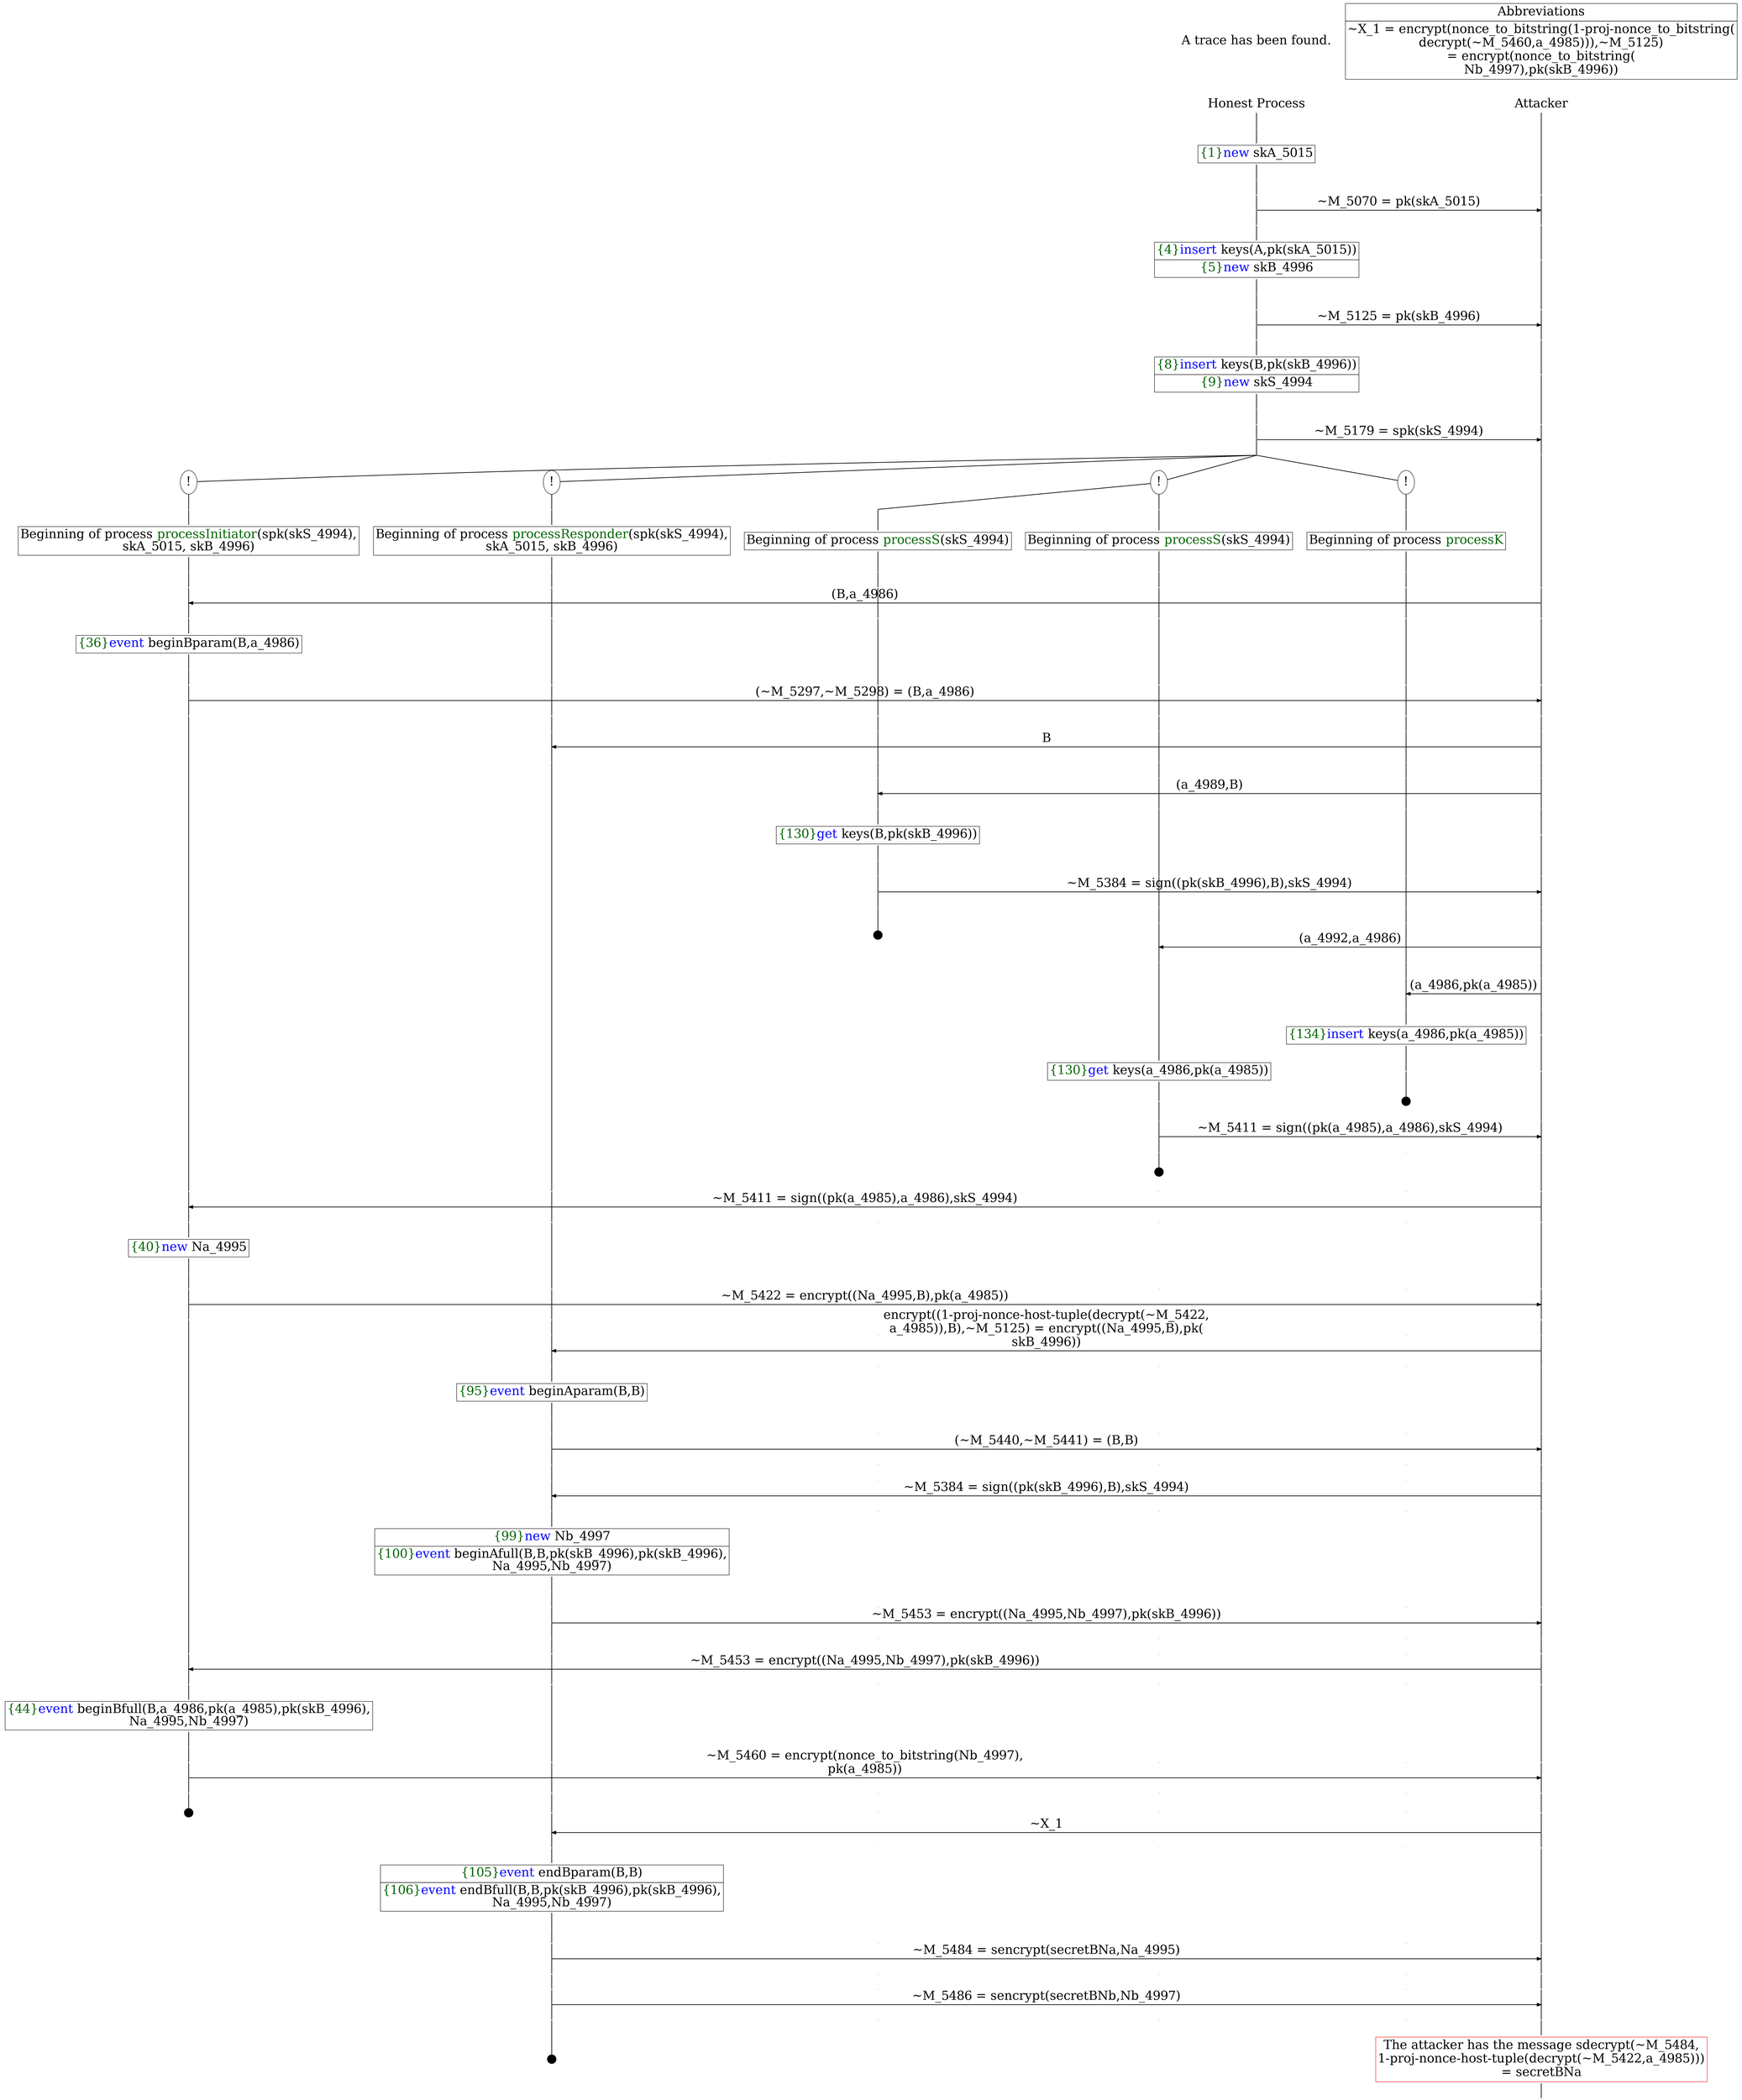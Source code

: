 digraph {
graph [ordering = out]
edge [arrowhead = none, penwidth = 1.6, fontsize = 30]
node [shape = point, width = 0, height = 0, fontsize = 30]
Trace [label = <A trace has been found.<br/>
>, shape = plaintext]
P0__0 [label = "Honest Process", shape = plaintext]
P__0 [label = "Attacker", shape = plaintext]
Trace -> P0__0 [label = "", style = invisible, weight = 100]{rank = same; P0__0 P__0}
P0__0 -> P0__1 [label = <>, weight = 100]
P0__1 -> P0__2 [label = <>, weight = 100]
P0__2 [shape = plaintext, label = <<TABLE BORDER="0" CELLBORDER="1" CELLSPACING="0" CELLPADDING="4"> <TR><TD><FONT COLOR="darkgreen">{1}</FONT><FONT COLOR="blue">new </FONT>skA_5015</TD></TR></TABLE>>]
P0__2 -> P0__3 [label = <>, weight = 100]
P0__3 -> P0__4 [label = <>, weight = 100]
P__0 -> P__1 [label = <>, weight = 100]
{rank = same; P__1 P0__4}
P0__4 -> P0__5 [label = <>, weight = 100]
P__1 -> P__2 [label = <>, weight = 100]
{rank = same; P__2 P0__5}
P0__5 -> P__2 [label = <~M_5070 = pk(skA_5015)>, arrowhead = normal]
P0__5 -> P0__6 [label = <>, weight = 100]
P__2 -> P__3 [label = <>, weight = 100]
{rank = same; P__3 P0__6}
P0__6 -> P0__7 [label = <>, weight = 100]
P0__7 [shape = plaintext, label = <<TABLE BORDER="0" CELLBORDER="1" CELLSPACING="0" CELLPADDING="4"> <TR><TD><FONT COLOR="darkgreen">{4}</FONT><FONT COLOR="blue">insert </FONT>keys(A,pk(skA_5015))</TD></TR><TR><TD><FONT COLOR="darkgreen">{5}</FONT><FONT COLOR="blue">new </FONT>skB_4996</TD></TR></TABLE>>]
P0__7 -> P0__8 [label = <>, weight = 100]
P__3 -> P__4 [label = <>, weight = 100]
{rank = same; P__4 P0__7}
P0__8 -> P0__9 [label = <>, weight = 100]
P__4 -> P__5 [label = <>, weight = 100]
{rank = same; P__5 P0__9}
P0__9 -> P0__10 [label = <>, weight = 100]
P__5 -> P__6 [label = <>, weight = 100]
{rank = same; P__6 P0__10}
P0__10 -> P__6 [label = <~M_5125 = pk(skB_4996)>, arrowhead = normal]
P0__10 -> P0__11 [label = <>, weight = 100]
P__6 -> P__7 [label = <>, weight = 100]
{rank = same; P__7 P0__11}
P0__11 -> P0__12 [label = <>, weight = 100]
P0__12 [shape = plaintext, label = <<TABLE BORDER="0" CELLBORDER="1" CELLSPACING="0" CELLPADDING="4"> <TR><TD><FONT COLOR="darkgreen">{8}</FONT><FONT COLOR="blue">insert </FONT>keys(B,pk(skB_4996))</TD></TR><TR><TD><FONT COLOR="darkgreen">{9}</FONT><FONT COLOR="blue">new </FONT>skS_4994</TD></TR></TABLE>>]
P0__12 -> P0__13 [label = <>, weight = 100]
P__7 -> P__8 [label = <>, weight = 100]
{rank = same; P__8 P0__12}
P0__13 -> P0__14 [label = <>, weight = 100]
P__8 -> P__9 [label = <>, weight = 100]
{rank = same; P__9 P0__14}
P0__14 -> P0__15 [label = <>, weight = 100]
P__9 -> P__10 [label = <>, weight = 100]
{rank = same; P__10 P0__15}
P0__15 -> P__10 [label = <~M_5179 = spk(skS_4994)>, arrowhead = normal]
P0__15 -> P0__16 [label = <>, weight = 100]
P__10 -> P__11 [label = <>, weight = 100]
{rank = same; P__11 P0__16}
/*RPar */
P0__16 -> P0_3__16 [label = <>]
P0__16 -> P0_2__16 [label = <>]
P0__16 -> P0_1__16 [label = <>]
P0__16 -> P0_0__16 [label = <>]
P0__16 [label = "", fixedsize = false, width = 0, height = 0, shape = none]
{rank = same; P0_0__16 P0_1__16 P0_2__16 P0_3__16}
P0_0__16 [label = "!", shape = ellipse]
P0_0_0__16 [label = "", fixedsize = false, width = 0, height = 0, shape = none]
P0_0__16 -> P0_0_0__16 [label = <>, weight = 100]
P0_0_0__16 -> P0_0_0__17 [label = <>, weight = 100]
P0_0_0__17 [shape = plaintext, label = <<TABLE BORDER="0" CELLBORDER="1" CELLSPACING="0" CELLPADDING="4"> <TR><TD>Beginning of process <FONT COLOR="darkgreen">processK</FONT></TD></TR></TABLE>>]
P0_0_0__17 -> P0_0_0__18 [label = <>, weight = 100]
P0_1__16 [label = "!", shape = ellipse]
{rank = same; P0_1_1__16 P0_1_0__16}
P0_1_1__16 [label = "", fixedsize = false, width = 0, height = 0, shape = none]
P0_1__16 -> P0_1_1__16 [label = <>]
P0_1_0__16 [label = "", fixedsize = false, width = 0, height = 0, shape = none]
P0_1__16 -> P0_1_0__16 [label = <>]
P0_1_0__16 -> P0_1_0__17 [label = <>, weight = 100]
P0_1_0__17 [shape = plaintext, label = <<TABLE BORDER="0" CELLBORDER="1" CELLSPACING="0" CELLPADDING="4"> <TR><TD>Beginning of process <FONT COLOR="darkgreen">processS</FONT>(skS_4994)</TD></TR></TABLE>>]
P0_1_0__17 -> P0_1_0__18 [label = <>, weight = 100]
P0_1_1__16 -> P0_1_1__17 [label = <>, weight = 100]
P0_1_1__17 [shape = plaintext, label = <<TABLE BORDER="0" CELLBORDER="1" CELLSPACING="0" CELLPADDING="4"> <TR><TD>Beginning of process <FONT COLOR="darkgreen">processS</FONT>(skS_4994)</TD></TR></TABLE>>]
P0_1_1__17 -> P0_1_1__18 [label = <>, weight = 100]
P0_2__16 [label = "!", shape = ellipse]
P0_2_0__16 [label = "", fixedsize = false, width = 0, height = 0, shape = none]
P0_2__16 -> P0_2_0__16 [label = <>, weight = 100]
P0_2_0__16 -> P0_2_0__17 [label = <>, weight = 100]
P0_2_0__17 [shape = plaintext, label = <<TABLE BORDER="0" CELLBORDER="1" CELLSPACING="0" CELLPADDING="4"> <TR><TD>Beginning of process <FONT COLOR="darkgreen">processResponder</FONT>(spk(skS_4994),<br/>
skA_5015, skB_4996)</TD></TR></TABLE>>]
P0_2_0__17 -> P0_2_0__18 [label = <>, weight = 100]
P0_3__16 [label = "!", shape = ellipse]
P0_3_0__16 [label = "", fixedsize = false, width = 0, height = 0, shape = none]
P0_3__16 -> P0_3_0__16 [label = <>, weight = 100]
P0_3_0__16 -> P0_3_0__17 [label = <>, weight = 100]
P0_3_0__17 [shape = plaintext, label = <<TABLE BORDER="0" CELLBORDER="1" CELLSPACING="0" CELLPADDING="4"> <TR><TD>Beginning of process <FONT COLOR="darkgreen">processInitiator</FONT>(spk(skS_4994),<br/>
skA_5015, skB_4996)</TD></TR></TABLE>>]
P0_3_0__17 -> P0_3_0__18 [label = <>, weight = 100]
P0_3_0__18 -> P0_3_0__19 [label = <>, weight = 100]
P0_2_0__18 -> P0_2_0__19 [label = <>, weight = 100]
P0_1_1__18 -> P0_1_1__19 [label = <>, weight = 100]
P0_1_0__18 -> P0_1_0__19 [label = <>, weight = 100]
P0_0_0__18 -> P0_0_0__19 [label = <>, weight = 100]
P__11 -> P__12 [label = <>, weight = 100]
{rank = same; P__12 P0_0_0__19 P0_1_0__19 P0_1_1__19 P0_2_0__19 P0_3_0__19}
P0_3_0__19 -> P0_3_0__20 [label = <>, weight = 100]
P__12 -> P__13 [label = <>, weight = 100]
{rank = same; P__13 P0_3_0__20}
P0_3_0__20 -> P__13 [label = <(B,a_4986)>, dir = back, arrowhead = normal]
P0_3_0__20 -> P0_3_0__21 [label = <>, weight = 100]
P0_2_0__19 -> P0_2_0__20 [label = <>, weight = 100]
P0_1_1__19 -> P0_1_1__20 [label = <>, weight = 100]
P0_1_0__19 -> P0_1_0__20 [label = <>, weight = 100]
P0_0_0__19 -> P0_0_0__20 [label = <>, weight = 100]
P__13 -> P__14 [label = <>, weight = 100]
{rank = same; P__14 P0_0_0__20 P0_1_0__20 P0_1_1__20 P0_2_0__20 P0_3_0__21}
P0_3_0__21 -> P0_3_0__22 [label = <>, weight = 100]
P0_3_0__22 [shape = plaintext, label = <<TABLE BORDER="0" CELLBORDER="1" CELLSPACING="0" CELLPADDING="4"> <TR><TD><FONT COLOR="darkgreen">{36}</FONT><FONT COLOR="blue">event</FONT> beginBparam(B,a_4986)</TD></TR></TABLE>>]
P0_3_0__22 -> P0_3_0__23 [label = <>, weight = 100]
P0_3_0__23 -> P0_3_0__24 [label = <>, weight = 100]
P0_2_0__20 -> P0_2_0__21 [label = <>, weight = 100]
P0_1_1__20 -> P0_1_1__21 [label = <>, weight = 100]
P0_1_0__20 -> P0_1_0__21 [label = <>, weight = 100]
P0_0_0__20 -> P0_0_0__21 [label = <>, weight = 100]
P__14 -> P__15 [label = <>, weight = 100]
{rank = same; P__15 P0_0_0__21 P0_1_0__21 P0_1_1__21 P0_2_0__21 P0_3_0__24}
P0_3_0__24 -> P0_3_0__25 [label = <>, weight = 100]
P__15 -> P__16 [label = <>, weight = 100]
{rank = same; P__16 P0_3_0__25}
P0_3_0__25 -> P__16 [label = <(~M_5297,~M_5298) = (B,a_4986)>, arrowhead = normal]
P0_3_0__25 -> P0_3_0__26 [label = <>, weight = 100]
P0_2_0__21 -> P0_2_0__22 [label = <>, weight = 100]
P0_1_1__21 -> P0_1_1__22 [label = <>, weight = 100]
P0_1_0__21 -> P0_1_0__22 [label = <>, weight = 100]
P0_0_0__21 -> P0_0_0__22 [label = <>, weight = 100]
P__16 -> P__17 [label = <>, weight = 100]
{rank = same; P__17 P0_0_0__22 P0_1_0__22 P0_1_1__22 P0_2_0__22 P0_3_0__26}
P0_2_0__22 -> P0_2_0__23 [label = <>, weight = 100]
P0_1_1__22 -> P0_1_1__23 [label = <>, weight = 100]
P0_1_0__22 -> P0_1_0__23 [label = <>, weight = 100]
P0_0_0__22 -> P0_0_0__23 [label = <>, weight = 100]
P__17 -> P__18 [label = <>, weight = 100]
{rank = same; P__18 P0_0_0__23 P0_1_0__23 P0_1_1__23 P0_2_0__23}
P0_2_0__23 -> P0_2_0__24 [label = <>, weight = 100]
P__18 -> P__19 [label = <>, weight = 100]
{rank = same; P__19 P0_2_0__24}
P0_2_0__24 -> P__19 [label = <B>, dir = back, arrowhead = normal]
P0_2_0__24 -> P0_2_0__25 [label = <>, weight = 100]
P0_1_1__23 -> P0_1_1__24 [label = <>, weight = 100]
P0_1_0__23 -> P0_1_0__24 [label = <>, weight = 100]
P0_0_0__23 -> P0_0_0__24 [label = <>, weight = 100]
P__19 -> P__20 [label = <>, weight = 100]
{rank = same; P__20 P0_0_0__24 P0_1_0__24 P0_1_1__24 P0_2_0__25}
P0_1_1__24 -> P0_1_1__25 [label = <>, weight = 100]
P0_1_0__24 -> P0_1_0__25 [label = <>, weight = 100]
P0_0_0__24 -> P0_0_0__25 [label = <>, weight = 100]
P__20 -> P__21 [label = <>, weight = 100]
{rank = same; P__21 P0_0_0__25 P0_1_0__25 P0_1_1__25}
P0_1_1__25 -> P0_1_1__26 [label = <>, weight = 100]
P__21 -> P__22 [label = <>, weight = 100]
{rank = same; P__22 P0_1_1__26}
P0_1_1__26 -> P__22 [label = <(a_4989,B)>, dir = back, arrowhead = normal]
P0_1_1__26 -> P0_1_1__27 [label = <>, weight = 100]
P0_1_0__25 -> P0_1_0__26 [label = <>, weight = 100]
P0_0_0__25 -> P0_0_0__26 [label = <>, weight = 100]
P__22 -> P__23 [label = <>, weight = 100]
{rank = same; P__23 P0_0_0__26 P0_1_0__26 P0_1_1__27}
P0_1_1__27 -> P0_1_1__28 [label = <>, weight = 100]
P0_1_1__28 [shape = plaintext, label = <<TABLE BORDER="0" CELLBORDER="1" CELLSPACING="0" CELLPADDING="4"> <TR><TD><FONT COLOR="darkgreen">{130}</FONT><FONT COLOR="blue">get </FONT>keys(B,pk(skB_4996))</TD></TR></TABLE>>]
P0_1_1__28 -> P0_1_1__29 [label = <>, weight = 100]
P__23 -> P__24 [label = <>, weight = 100]
{rank = same; P__24 P0_1_1__28}
P0_1_1__29 -> P0_1_1__30 [label = <>, weight = 100]
P0_1_0__26 -> P0_1_0__27 [label = <>, weight = 100]
P0_0_0__26 -> P0_0_0__27 [label = <>, weight = 100]
P__24 -> P__25 [label = <>, weight = 100]
{rank = same; P__25 P0_0_0__27 P0_1_0__27 P0_1_1__30}
P0_1_1__30 -> P0_1_1__31 [label = <>, weight = 100]
P__25 -> P__26 [label = <>, weight = 100]
{rank = same; P__26 P0_1_1__31}
P0_1_1__31 -> P__26 [label = <~M_5384 = sign((pk(skB_4996),B),skS_4994)>, arrowhead = normal]
P0_1_1__31 -> P0_1_1__32 [label = <>, weight = 100]
P0_1_0__27 -> P0_1_0__28 [label = <>, weight = 100]
P0_0_0__27 -> P0_0_0__28 [label = <>, weight = 100]
P__26 -> P__27 [label = <>, weight = 100]
{rank = same; P__27 P0_0_0__28 P0_1_0__28 P0_1_1__32}
P0_1_1__33 [label = "", width = 0.3, height = 0.3]
P0_1_1__32 -> P0_1_1__33 [label = <>, weight = 100]
P0_1_0__28 -> P0_1_0__29 [label = <>, weight = 100]
P0_0_0__28 -> P0_0_0__29 [label = <>, weight = 100]
P__27 -> P__28 [label = <>, weight = 100]
{rank = same; P__28 P0_0_0__29 P0_1_0__29}
P0_1_0__29 -> P0_1_0__30 [label = <>, weight = 100]
P__28 -> P__29 [label = <>, weight = 100]
{rank = same; P__29 P0_1_0__30}
P0_1_0__30 -> P__29 [label = <(a_4992,a_4986)>, dir = back, arrowhead = normal]
P0_1_0__30 -> P0_1_0__31 [label = <>, weight = 100]
P0_0_0__29 -> P0_0_0__30 [label = <>, weight = 100]
P__29 -> P__30 [label = <>, weight = 100]
{rank = same; P__30 P0_0_0__30 P0_1_0__31}
P0_0_0__30 -> P0_0_0__31 [label = <>, weight = 100]
P__30 -> P__31 [label = <>, weight = 100]
{rank = same; P__31 P0_0_0__31}
P0_0_0__31 -> P0_0_0__32 [label = <>, weight = 100]
P__31 -> P__32 [label = <>, weight = 100]
{rank = same; P__32 P0_0_0__32}
P0_0_0__32 -> P__32 [label = <(a_4986,pk(a_4985))>, dir = back, arrowhead = normal]
P0_0_0__32 -> P0_0_0__33 [label = <>, weight = 100]
P__32 -> P__33 [label = <>, weight = 100]
{rank = same; P__33 P0_0_0__33}
P0_0_0__33 -> P0_0_0__34 [label = <>, weight = 100]
P0_0_0__34 [shape = plaintext, label = <<TABLE BORDER="0" CELLBORDER="1" CELLSPACING="0" CELLPADDING="4"> <TR><TD><FONT COLOR="darkgreen">{134}</FONT><FONT COLOR="blue">insert </FONT>keys(a_4986,pk(a_4985))</TD></TR></TABLE>>]
P0_0_0__34 -> P0_0_0__35 [label = <>, weight = 100]
P__33 -> P__34 [label = <>, weight = 100]
{rank = same; P__34 P0_0_0__34}
P0_0_0__36 [label = "", width = 0.3, height = 0.3]
P0_0_0__35 -> P0_0_0__36 [label = <>, weight = 100]
P0_1_0__31 -> P0_1_0__32 [label = <>, weight = 100]
P0_1_0__32 [shape = plaintext, label = <<TABLE BORDER="0" CELLBORDER="1" CELLSPACING="0" CELLPADDING="4"> <TR><TD><FONT COLOR="darkgreen">{130}</FONT><FONT COLOR="blue">get </FONT>keys(a_4986,pk(a_4985))</TD></TR></TABLE>>]
P0_1_0__32 -> P0_1_0__33 [label = <>, weight = 100]
P__34 -> P__35 [label = <>, weight = 100]
{rank = same; P__35 P0_1_0__32}
P0_1_0__33 -> P0_1_0__34 [label = <>, weight = 100]
P0_0_0__37 [label = "", style = invisible]
P0_0_0__36 -> P0_0_0__37 [label = <>, weight = 100, style = invisible]
P__35 -> P__36 [label = <>, weight = 100]
{rank = same; P__36 P0_0_0__37 P0_1_0__34}
P0_1_0__34 -> P0_1_0__35 [label = <>, weight = 100]
P__36 -> P__37 [label = <>, weight = 100]
{rank = same; P__37 P0_1_0__35}
P0_1_0__35 -> P__37 [label = <~M_5411 = sign((pk(a_4985),a_4986),skS_4994)>, arrowhead = normal]
P0_1_0__35 -> P0_1_0__36 [label = <>, weight = 100]
P0_0_0__38 [label = "", style = invisible]
P0_0_0__37 -> P0_0_0__38 [label = <>, weight = 100, style = invisible]
P__37 -> P__38 [label = <>, weight = 100]
{rank = same; P__38 P0_0_0__38 P0_1_0__36}
P0_1_0__37 [label = "", width = 0.3, height = 0.3]
P0_1_0__36 -> P0_1_0__37 [label = <>, weight = 100]
P0_3_0__26 -> P0_3_0__27 [label = <>, weight = 100]
P0_2_0__25 -> P0_2_0__26 [label = <>, weight = 100]
P0_1_1__34 [label = "", style = invisible]
P0_1_1__33 -> P0_1_1__34 [label = <>, weight = 100, style = invisible]
P0_1_0__38 [label = "", style = invisible]
P0_1_0__37 -> P0_1_0__38 [label = <>, weight = 100, style = invisible]
P0_0_0__39 [label = "", style = invisible]
P0_0_0__38 -> P0_0_0__39 [label = <>, weight = 100, style = invisible]
P__38 -> P__39 [label = <>, weight = 100]
{rank = same; P__39 P0_0_0__39 P0_1_0__38 P0_1_1__34 P0_2_0__26 P0_3_0__27}
P0_3_0__27 -> P0_3_0__28 [label = <>, weight = 100]
P__39 -> P__40 [label = <>, weight = 100]
{rank = same; P__40 P0_3_0__28}
P0_3_0__28 -> P__40 [label = <~M_5411 = sign((pk(a_4985),a_4986),skS_4994)>, dir = back, arrowhead = normal]
P0_3_0__28 -> P0_3_0__29 [label = <>, weight = 100]
P0_2_0__26 -> P0_2_0__27 [label = <>, weight = 100]
P0_1_1__35 [label = "", style = invisible]
P0_1_1__34 -> P0_1_1__35 [label = <>, weight = 100, style = invisible]
P0_1_0__39 [label = "", style = invisible]
P0_1_0__38 -> P0_1_0__39 [label = <>, weight = 100, style = invisible]
P0_0_0__40 [label = "", style = invisible]
P0_0_0__39 -> P0_0_0__40 [label = <>, weight = 100, style = invisible]
P__40 -> P__41 [label = <>, weight = 100]
{rank = same; P__41 P0_0_0__40 P0_1_0__39 P0_1_1__35 P0_2_0__27 P0_3_0__29}
P0_3_0__29 -> P0_3_0__30 [label = <>, weight = 100]
P0_3_0__30 [shape = plaintext, label = <<TABLE BORDER="0" CELLBORDER="1" CELLSPACING="0" CELLPADDING="4"> <TR><TD><FONT COLOR="darkgreen">{40}</FONT><FONT COLOR="blue">new </FONT>Na_4995</TD></TR></TABLE>>]
P0_3_0__30 -> P0_3_0__31 [label = <>, weight = 100]
P0_3_0__31 -> P0_3_0__32 [label = <>, weight = 100]
P0_2_0__27 -> P0_2_0__28 [label = <>, weight = 100]
P0_1_1__36 [label = "", style = invisible]
P0_1_1__35 -> P0_1_1__36 [label = <>, weight = 100, style = invisible]
P0_1_0__40 [label = "", style = invisible]
P0_1_0__39 -> P0_1_0__40 [label = <>, weight = 100, style = invisible]
P0_0_0__41 [label = "", style = invisible]
P0_0_0__40 -> P0_0_0__41 [label = <>, weight = 100, style = invisible]
P__41 -> P__42 [label = <>, weight = 100]
{rank = same; P__42 P0_0_0__41 P0_1_0__40 P0_1_1__36 P0_2_0__28 P0_3_0__32}
P0_3_0__32 -> P0_3_0__33 [label = <>, weight = 100]
P__42 -> P__43 [label = <>, weight = 100]
{rank = same; P__43 P0_3_0__33}
P0_3_0__33 -> P__43 [label = <~M_5422 = encrypt((Na_4995,B),pk(a_4985))>, arrowhead = normal]
P0_3_0__33 -> P0_3_0__34 [label = <>, weight = 100]
P0_2_0__28 -> P0_2_0__29 [label = <>, weight = 100]
P0_1_1__37 [label = "", style = invisible]
P0_1_1__36 -> P0_1_1__37 [label = <>, weight = 100, style = invisible]
P0_1_0__41 [label = "", style = invisible]
P0_1_0__40 -> P0_1_0__41 [label = <>, weight = 100, style = invisible]
P0_0_0__42 [label = "", style = invisible]
P0_0_0__41 -> P0_0_0__42 [label = <>, weight = 100, style = invisible]
P__43 -> P__44 [label = <>, weight = 100]
{rank = same; P__44 P0_0_0__42 P0_1_0__41 P0_1_1__37 P0_2_0__29 P0_3_0__34}
P0_2_0__29 -> P0_2_0__30 [label = <>, weight = 100]
P0_1_1__38 [label = "", style = invisible]
P0_1_1__37 -> P0_1_1__38 [label = <>, weight = 100, style = invisible]
P0_1_0__42 [label = "", style = invisible]
P0_1_0__41 -> P0_1_0__42 [label = <>, weight = 100, style = invisible]
P0_0_0__43 [label = "", style = invisible]
P0_0_0__42 -> P0_0_0__43 [label = <>, weight = 100, style = invisible]
P__44 -> P__45 [label = <>, weight = 100]
{rank = same; P__45 P0_0_0__43 P0_1_0__42 P0_1_1__38 P0_2_0__30}
P0_2_0__30 -> P0_2_0__31 [label = <>, weight = 100]
P__45 -> P__46 [label = <>, weight = 100]
{rank = same; P__46 P0_2_0__31}
P0_2_0__31 -> P__46 [label = <encrypt((1-proj-nonce-host-tuple(decrypt(~M_5422,<br/>
a_4985)),B),~M_5125) = encrypt((Na_4995,B),pk(<br/>
skB_4996))>, dir = back, arrowhead = normal]
P0_2_0__31 -> P0_2_0__32 [label = <>, weight = 100]
P0_1_1__39 [label = "", style = invisible]
P0_1_1__38 -> P0_1_1__39 [label = <>, weight = 100, style = invisible]
P0_1_0__43 [label = "", style = invisible]
P0_1_0__42 -> P0_1_0__43 [label = <>, weight = 100, style = invisible]
P0_0_0__44 [label = "", style = invisible]
P0_0_0__43 -> P0_0_0__44 [label = <>, weight = 100, style = invisible]
P__46 -> P__47 [label = <>, weight = 100]
{rank = same; P__47 P0_0_0__44 P0_1_0__43 P0_1_1__39 P0_2_0__32}
P0_2_0__32 -> P0_2_0__33 [label = <>, weight = 100]
P0_2_0__33 [shape = plaintext, label = <<TABLE BORDER="0" CELLBORDER="1" CELLSPACING="0" CELLPADDING="4"> <TR><TD><FONT COLOR="darkgreen">{95}</FONT><FONT COLOR="blue">event</FONT> beginAparam(B,B)</TD></TR></TABLE>>]
P0_2_0__33 -> P0_2_0__34 [label = <>, weight = 100]
P0_2_0__34 -> P0_2_0__35 [label = <>, weight = 100]
P0_1_1__40 [label = "", style = invisible]
P0_1_1__39 -> P0_1_1__40 [label = <>, weight = 100, style = invisible]
P0_1_0__44 [label = "", style = invisible]
P0_1_0__43 -> P0_1_0__44 [label = <>, weight = 100, style = invisible]
P0_0_0__45 [label = "", style = invisible]
P0_0_0__44 -> P0_0_0__45 [label = <>, weight = 100, style = invisible]
P__47 -> P__48 [label = <>, weight = 100]
{rank = same; P__48 P0_0_0__45 P0_1_0__44 P0_1_1__40 P0_2_0__35}
P0_2_0__35 -> P0_2_0__36 [label = <>, weight = 100]
P__48 -> P__49 [label = <>, weight = 100]
{rank = same; P__49 P0_2_0__36}
P0_2_0__36 -> P__49 [label = <(~M_5440,~M_5441) = (B,B)>, arrowhead = normal]
P0_2_0__36 -> P0_2_0__37 [label = <>, weight = 100]
P0_1_1__41 [label = "", style = invisible]
P0_1_1__40 -> P0_1_1__41 [label = <>, weight = 100, style = invisible]
P0_1_0__45 [label = "", style = invisible]
P0_1_0__44 -> P0_1_0__45 [label = <>, weight = 100, style = invisible]
P0_0_0__46 [label = "", style = invisible]
P0_0_0__45 -> P0_0_0__46 [label = <>, weight = 100, style = invisible]
P__49 -> P__50 [label = <>, weight = 100]
{rank = same; P__50 P0_0_0__46 P0_1_0__45 P0_1_1__41 P0_2_0__37}
P0_2_0__37 -> P0_2_0__38 [label = <>, weight = 100]
P0_1_1__42 [label = "", style = invisible]
P0_1_1__41 -> P0_1_1__42 [label = <>, weight = 100, style = invisible]
P0_1_0__46 [label = "", style = invisible]
P0_1_0__45 -> P0_1_0__46 [label = <>, weight = 100, style = invisible]
P0_0_0__47 [label = "", style = invisible]
P0_0_0__46 -> P0_0_0__47 [label = <>, weight = 100, style = invisible]
P__50 -> P__51 [label = <>, weight = 100]
{rank = same; P__51 P0_0_0__47 P0_1_0__46 P0_1_1__42 P0_2_0__38}
P0_2_0__38 -> P0_2_0__39 [label = <>, weight = 100]
P__51 -> P__52 [label = <>, weight = 100]
{rank = same; P__52 P0_2_0__39}
P0_2_0__39 -> P__52 [label = <~M_5384 = sign((pk(skB_4996),B),skS_4994)>, dir = back, arrowhead = normal]
P0_2_0__39 -> P0_2_0__40 [label = <>, weight = 100]
P0_1_1__43 [label = "", style = invisible]
P0_1_1__42 -> P0_1_1__43 [label = <>, weight = 100, style = invisible]
P0_1_0__47 [label = "", style = invisible]
P0_1_0__46 -> P0_1_0__47 [label = <>, weight = 100, style = invisible]
P0_0_0__48 [label = "", style = invisible]
P0_0_0__47 -> P0_0_0__48 [label = <>, weight = 100, style = invisible]
P__52 -> P__53 [label = <>, weight = 100]
{rank = same; P__53 P0_0_0__48 P0_1_0__47 P0_1_1__43 P0_2_0__40}
P0_2_0__40 -> P0_2_0__41 [label = <>, weight = 100]
P0_2_0__41 [shape = plaintext, label = <<TABLE BORDER="0" CELLBORDER="1" CELLSPACING="0" CELLPADDING="4"> <TR><TD><FONT COLOR="darkgreen">{99}</FONT><FONT COLOR="blue">new </FONT>Nb_4997</TD></TR><TR><TD><FONT COLOR="darkgreen">{100}</FONT><FONT COLOR="blue">event</FONT> beginAfull(B,B,pk(skB_4996),pk(skB_4996),<br/>
Na_4995,Nb_4997)</TD></TR></TABLE>>]
P0_2_0__41 -> P0_2_0__42 [label = <>, weight = 100]
P0_2_0__42 -> P0_2_0__43 [label = <>, weight = 100]
P0_1_1__44 [label = "", style = invisible]
P0_1_1__43 -> P0_1_1__44 [label = <>, weight = 100, style = invisible]
P0_1_0__48 [label = "", style = invisible]
P0_1_0__47 -> P0_1_0__48 [label = <>, weight = 100, style = invisible]
P0_0_0__49 [label = "", style = invisible]
P0_0_0__48 -> P0_0_0__49 [label = <>, weight = 100, style = invisible]
P__53 -> P__54 [label = <>, weight = 100]
{rank = same; P__54 P0_0_0__49 P0_1_0__48 P0_1_1__44 P0_2_0__43}
P0_2_0__43 -> P0_2_0__44 [label = <>, weight = 100]
P__54 -> P__55 [label = <>, weight = 100]
{rank = same; P__55 P0_2_0__44}
P0_2_0__44 -> P__55 [label = <~M_5453 = encrypt((Na_4995,Nb_4997),pk(skB_4996))>, arrowhead = normal]
P0_2_0__44 -> P0_2_0__45 [label = <>, weight = 100]
P0_1_1__45 [label = "", style = invisible]
P0_1_1__44 -> P0_1_1__45 [label = <>, weight = 100, style = invisible]
P0_1_0__49 [label = "", style = invisible]
P0_1_0__48 -> P0_1_0__49 [label = <>, weight = 100, style = invisible]
P0_0_0__50 [label = "", style = invisible]
P0_0_0__49 -> P0_0_0__50 [label = <>, weight = 100, style = invisible]
P__55 -> P__56 [label = <>, weight = 100]
{rank = same; P__56 P0_0_0__50 P0_1_0__49 P0_1_1__45 P0_2_0__45}
P0_3_0__34 -> P0_3_0__35 [label = <>, weight = 100]
P0_2_0__45 -> P0_2_0__46 [label = <>, weight = 100]
P0_1_1__46 [label = "", style = invisible]
P0_1_1__45 -> P0_1_1__46 [label = <>, weight = 100, style = invisible]
P0_1_0__50 [label = "", style = invisible]
P0_1_0__49 -> P0_1_0__50 [label = <>, weight = 100, style = invisible]
P0_0_0__51 [label = "", style = invisible]
P0_0_0__50 -> P0_0_0__51 [label = <>, weight = 100, style = invisible]
P__56 -> P__57 [label = <>, weight = 100]
{rank = same; P__57 P0_0_0__51 P0_1_0__50 P0_1_1__46 P0_2_0__46 P0_3_0__35}
P0_3_0__35 -> P0_3_0__36 [label = <>, weight = 100]
P__57 -> P__58 [label = <>, weight = 100]
{rank = same; P__58 P0_3_0__36}
P0_3_0__36 -> P__58 [label = <~M_5453 = encrypt((Na_4995,Nb_4997),pk(skB_4996))>, dir = back, arrowhead = normal]
P0_3_0__36 -> P0_3_0__37 [label = <>, weight = 100]
P0_2_0__46 -> P0_2_0__47 [label = <>, weight = 100]
P0_1_1__47 [label = "", style = invisible]
P0_1_1__46 -> P0_1_1__47 [label = <>, weight = 100, style = invisible]
P0_1_0__51 [label = "", style = invisible]
P0_1_0__50 -> P0_1_0__51 [label = <>, weight = 100, style = invisible]
P0_0_0__52 [label = "", style = invisible]
P0_0_0__51 -> P0_0_0__52 [label = <>, weight = 100, style = invisible]
P__58 -> P__59 [label = <>, weight = 100]
{rank = same; P__59 P0_0_0__52 P0_1_0__51 P0_1_1__47 P0_2_0__47 P0_3_0__37}
P0_3_0__37 -> P0_3_0__38 [label = <>, weight = 100]
P0_3_0__38 [shape = plaintext, label = <<TABLE BORDER="0" CELLBORDER="1" CELLSPACING="0" CELLPADDING="4"> <TR><TD><FONT COLOR="darkgreen">{44}</FONT><FONT COLOR="blue">event</FONT> beginBfull(B,a_4986,pk(a_4985),pk(skB_4996),<br/>
Na_4995,Nb_4997)</TD></TR></TABLE>>]
P0_3_0__38 -> P0_3_0__39 [label = <>, weight = 100]
P0_3_0__39 -> P0_3_0__40 [label = <>, weight = 100]
P0_2_0__47 -> P0_2_0__48 [label = <>, weight = 100]
P0_1_1__48 [label = "", style = invisible]
P0_1_1__47 -> P0_1_1__48 [label = <>, weight = 100, style = invisible]
P0_1_0__52 [label = "", style = invisible]
P0_1_0__51 -> P0_1_0__52 [label = <>, weight = 100, style = invisible]
P0_0_0__53 [label = "", style = invisible]
P0_0_0__52 -> P0_0_0__53 [label = <>, weight = 100, style = invisible]
P__59 -> P__60 [label = <>, weight = 100]
{rank = same; P__60 P0_0_0__53 P0_1_0__52 P0_1_1__48 P0_2_0__48 P0_3_0__40}
P0_3_0__40 -> P0_3_0__41 [label = <>, weight = 100]
P__60 -> P__61 [label = <>, weight = 100]
{rank = same; P__61 P0_3_0__41}
P0_3_0__41 -> P__61 [label = <~M_5460 = encrypt(nonce_to_bitstring(Nb_4997),<br/>
pk(a_4985))>, arrowhead = normal]
P0_3_0__41 -> P0_3_0__42 [label = <>, weight = 100]
P0_2_0__48 -> P0_2_0__49 [label = <>, weight = 100]
P0_1_1__49 [label = "", style = invisible]
P0_1_1__48 -> P0_1_1__49 [label = <>, weight = 100, style = invisible]
P0_1_0__53 [label = "", style = invisible]
P0_1_0__52 -> P0_1_0__53 [label = <>, weight = 100, style = invisible]
P0_0_0__54 [label = "", style = invisible]
P0_0_0__53 -> P0_0_0__54 [label = <>, weight = 100, style = invisible]
P__61 -> P__62 [label = <>, weight = 100]
{rank = same; P__62 P0_0_0__54 P0_1_0__53 P0_1_1__49 P0_2_0__49 P0_3_0__42}
P0_3_0__43 [label = "", width = 0.3, height = 0.3]
P0_3_0__42 -> P0_3_0__43 [label = <>, weight = 100]
P0_2_0__49 -> P0_2_0__50 [label = <>, weight = 100]
P0_1_1__50 [label = "", style = invisible]
P0_1_1__49 -> P0_1_1__50 [label = <>, weight = 100, style = invisible]
P0_1_0__54 [label = "", style = invisible]
P0_1_0__53 -> P0_1_0__54 [label = <>, weight = 100, style = invisible]
P0_0_0__55 [label = "", style = invisible]
P0_0_0__54 -> P0_0_0__55 [label = <>, weight = 100, style = invisible]
P__62 -> P__63 [label = <>, weight = 100]
{rank = same; P__63 P0_0_0__55 P0_1_0__54 P0_1_1__50 P0_2_0__50}
P0_2_0__50 -> P0_2_0__51 [label = <>, weight = 100]
P__63 -> P__64 [label = <>, weight = 100]
{rank = same; P__64 P0_2_0__51}
P0_2_0__51 -> P__64 [label = <~X_1>, dir = back, arrowhead = normal]
P0_2_0__51 -> P0_2_0__52 [label = <>, weight = 100]
P0_1_1__51 [label = "", style = invisible]
P0_1_1__50 -> P0_1_1__51 [label = <>, weight = 100, style = invisible]
P0_1_0__55 [label = "", style = invisible]
P0_1_0__54 -> P0_1_0__55 [label = <>, weight = 100, style = invisible]
P0_0_0__56 [label = "", style = invisible]
P0_0_0__55 -> P0_0_0__56 [label = <>, weight = 100, style = invisible]
P__64 -> P__65 [label = <>, weight = 100]
{rank = same; P__65 P0_0_0__56 P0_1_0__55 P0_1_1__51 P0_2_0__52}
P0_2_0__52 -> P0_2_0__53 [label = <>, weight = 100]
P0_2_0__53 [shape = plaintext, label = <<TABLE BORDER="0" CELLBORDER="1" CELLSPACING="0" CELLPADDING="4"> <TR><TD><FONT COLOR="darkgreen">{105}</FONT><FONT COLOR="blue">event</FONT> endBparam(B,B)</TD></TR><TR><TD><FONT COLOR="darkgreen">{106}</FONT><FONT COLOR="blue">event</FONT> endBfull(B,B,pk(skB_4996),pk(skB_4996),<br/>
Na_4995,Nb_4997)</TD></TR></TABLE>>]
P0_2_0__53 -> P0_2_0__54 [label = <>, weight = 100]
P0_2_0__54 -> P0_2_0__55 [label = <>, weight = 100]
P0_1_1__52 [label = "", style = invisible]
P0_1_1__51 -> P0_1_1__52 [label = <>, weight = 100, style = invisible]
P0_1_0__56 [label = "", style = invisible]
P0_1_0__55 -> P0_1_0__56 [label = <>, weight = 100, style = invisible]
P0_0_0__57 [label = "", style = invisible]
P0_0_0__56 -> P0_0_0__57 [label = <>, weight = 100, style = invisible]
P__65 -> P__66 [label = <>, weight = 100]
{rank = same; P__66 P0_0_0__57 P0_1_0__56 P0_1_1__52 P0_2_0__55}
P0_2_0__55 -> P0_2_0__56 [label = <>, weight = 100]
P__66 -> P__67 [label = <>, weight = 100]
{rank = same; P__67 P0_2_0__56}
P0_2_0__56 -> P__67 [label = <~M_5484 = sencrypt(secretBNa,Na_4995)>, arrowhead = normal]
P0_2_0__56 -> P0_2_0__57 [label = <>, weight = 100]
P0_1_1__53 [label = "", style = invisible]
P0_1_1__52 -> P0_1_1__53 [label = <>, weight = 100, style = invisible]
P0_1_0__57 [label = "", style = invisible]
P0_1_0__56 -> P0_1_0__57 [label = <>, weight = 100, style = invisible]
P0_0_0__58 [label = "", style = invisible]
P0_0_0__57 -> P0_0_0__58 [label = <>, weight = 100, style = invisible]
P__67 -> P__68 [label = <>, weight = 100]
{rank = same; P__68 P0_0_0__58 P0_1_0__57 P0_1_1__53 P0_2_0__57}
P0_2_0__57 -> P0_2_0__58 [label = <>, weight = 100]
P0_1_1__54 [label = "", style = invisible]
P0_1_1__53 -> P0_1_1__54 [label = <>, weight = 100, style = invisible]
P0_1_0__58 [label = "", style = invisible]
P0_1_0__57 -> P0_1_0__58 [label = <>, weight = 100, style = invisible]
P0_0_0__59 [label = "", style = invisible]
P0_0_0__58 -> P0_0_0__59 [label = <>, weight = 100, style = invisible]
P__68 -> P__69 [label = <>, weight = 100]
{rank = same; P__69 P0_0_0__59 P0_1_0__58 P0_1_1__54 P0_2_0__58}
P0_2_0__58 -> P0_2_0__59 [label = <>, weight = 100]
P__69 -> P__70 [label = <>, weight = 100]
{rank = same; P__70 P0_2_0__59}
P0_2_0__59 -> P__70 [label = <~M_5486 = sencrypt(secretBNb,Nb_4997)>, arrowhead = normal]
P0_2_0__59 -> P0_2_0__60 [label = <>, weight = 100]
P0_1_1__55 [label = "", style = invisible]
P0_1_1__54 -> P0_1_1__55 [label = <>, weight = 100, style = invisible]
P0_1_0__59 [label = "", style = invisible]
P0_1_0__58 -> P0_1_0__59 [label = <>, weight = 100, style = invisible]
P0_0_0__60 [label = "", style = invisible]
P0_0_0__59 -> P0_0_0__60 [label = <>, weight = 100, style = invisible]
P__70 -> P__71 [label = <>, weight = 100]
{rank = same; P__71 P0_0_0__60 P0_1_0__59 P0_1_1__55 P0_2_0__60}
P0_2_0__61 [label = "", width = 0.3, height = 0.3]
P0_2_0__60 -> P0_2_0__61 [label = <>, weight = 100]
P__71 -> P__72 [label = <>, weight = 100]
P__72 [color = red, shape = plaintext, label = <<TABLE BORDER="0" CELLBORDER="1" CELLSPACING="0" CELLPADDING="4"> <TR><TD>The attacker has the message sdecrypt(~M_5484,<br/>
1-proj-nonce-host-tuple(decrypt(~M_5422,a_4985)))<br/>
= secretBNa</TD></TR></TABLE>>]
P__72 -> P__73 [label = <>, weight = 100]
Abbrev [shape = plaintext, label = <<TABLE BORDER="0" CELLBORDER="1" CELLSPACING="0" CELLPADDING="4"><TR> <TD> Abbreviations </TD></TR><TR><TD>~X_1 = encrypt(nonce_to_bitstring(1-proj-nonce_to_bitstring(<br/>
decrypt(~M_5460,a_4985))),~M_5125)<br/>
= encrypt(nonce_to_bitstring(<br/>
Nb_4997),pk(skB_4996))</TD></TR></TABLE>>]Abbrev -> P__0 [style = invisible, weight =100]}